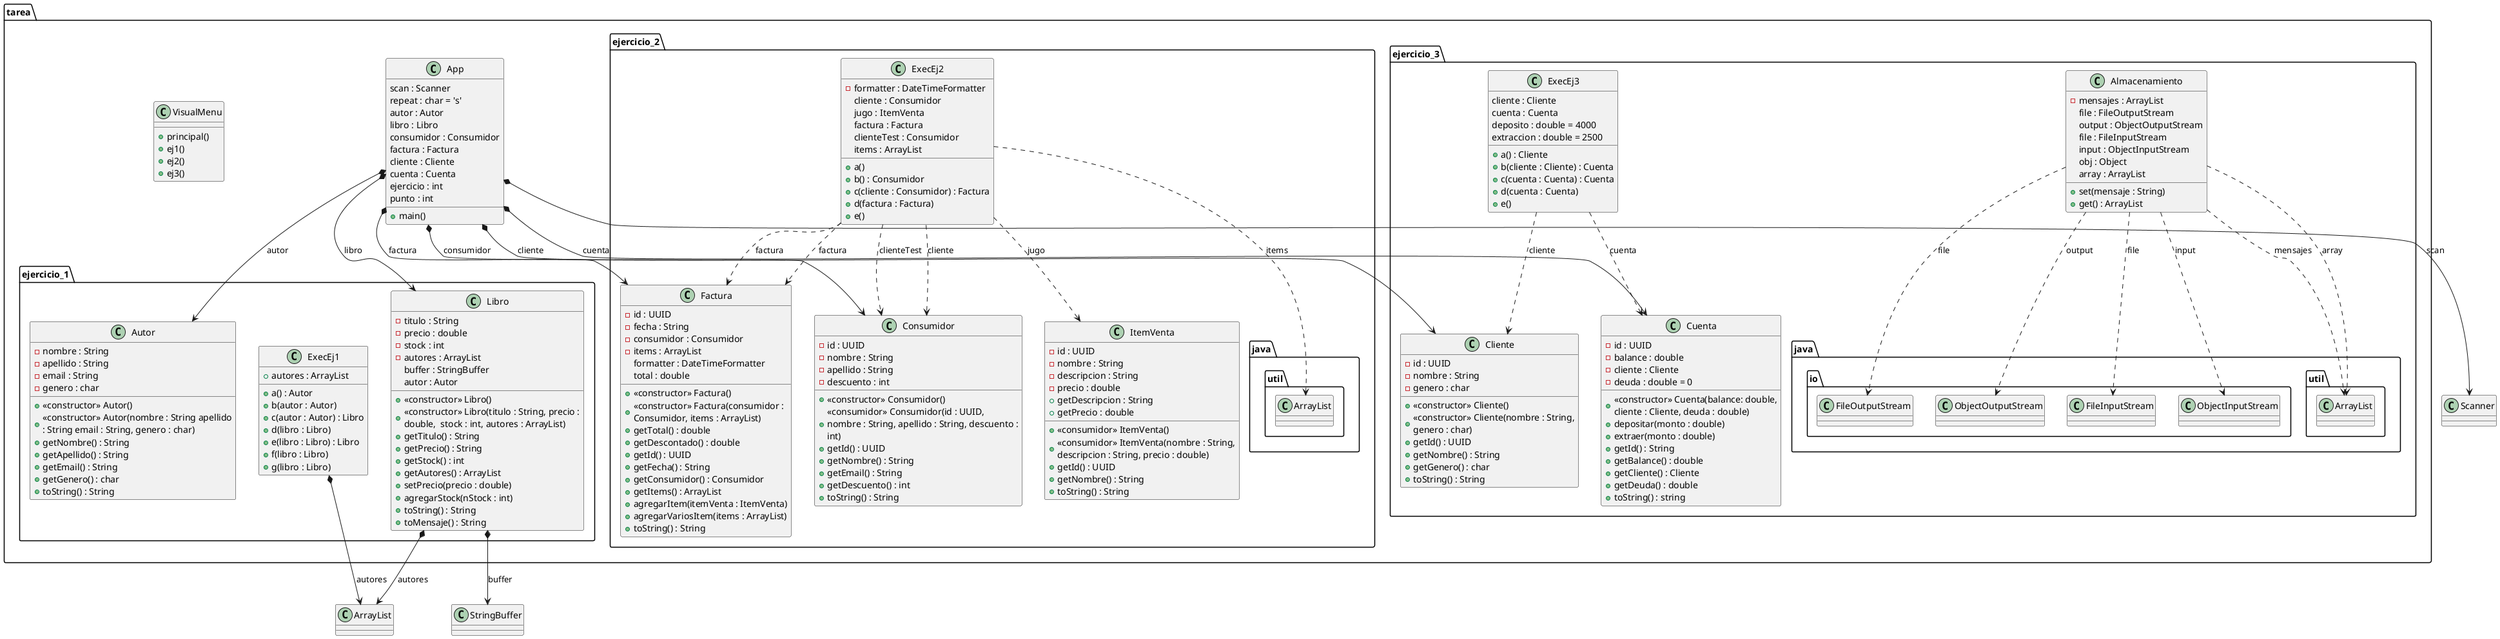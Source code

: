 @startuml uml
skinparam WrapWidth 300
package tarea {
    class App {
        scan : Scanner
        repeat : char = 's'
        autor : Autor
        libro : Libro
        consumidor : Consumidor
        factura : Factura
        cliente : Cliente
        cuenta : Cuenta
        ejercicio : int
        punto : int
        +main()
    }
    class VisualMenu {
        +principal()
        +ej1()
        +ej2()
        +ej3()
    }

    package ejercicio_1 {
        class Autor {
            -nombre : String
            -apellido : String
            -email : String
            -genero : char
            +<<constructor>> Autor()
            +<<constructor>> Autor(nombre : String apellido : String email : String, genero : char)
            +getNombre() : String
            +getApellido() : String
            +getEmail() : String
            +getGenero() : char
            +toString() : String
        }
        class ExecEj1 {
            +autores : ArrayList
            +a() : Autor
            +b(autor : Autor)
            +c(autor : Autor) : Libro
            +d(libro : Libro)
            +e(libro : Libro) : Libro
            +f(libro : Libro)
            +g(libro : Libro)
        }
        class Libro {
            -titulo : String
            -precio : double
            -stock : int
            -autores : ArrayList
            buffer : StringBuffer
            autor : Autor
            +<<constructor>> Libro()
            +<<constructor>> Libro(titulo : String, precio : double,  stock : int, autores : ArrayList)
            +getTitulo() : String
            +getPrecio() : String
            +getStock() : int
            +getAutores() : ArrayList
            +setPrecio(precio : double)
            +agregarStock(nStock : int)
            +toString() : String
            +toMensaje() : String
        }
    }

    package ejercicio_2 {
        class Consumidor {
            -id : UUID
            -nombre : String
            -apellido : String
            -descuento : int
            +<<constructor>> Consumidor()
            +<<consumidor>> Consumidor(id : UUID, nombre : String, apellido : String, descuento : int)
            +getId() : UUID
            +getNombre() : String
            +getEmail() : String
            +getDescuento() : int
            +toString() : String
        }
        class ExecEj2 {
            -formatter : DateTimeFormatter
            cliente : Consumidor
            jugo : ItemVenta
            factura : Factura
            clienteTest : Consumidor
            items : ArrayList
            +a()
            +b() : Consumidor
            +c(cliente : Consumidor) : Factura
            +d(factura : Factura)
            +e()
        }

        tarea.ejercicio_2.ExecEj2 ..> Consumidor : cliente
        tarea.ejercicio_2.ExecEj2 ..> ItemVenta : jugo
        tarea.ejercicio_2.ExecEj2 ..> Factura : factura
        tarea.ejercicio_2.ExecEj2 ..> Consumidor : clienteTest
        tarea.ejercicio_2.ExecEj2 ..> java.util.ArrayList : items
        tarea.ejercicio_2.ExecEj2 ..> Factura : factura
        class Factura {
            -id : UUID
            -fecha : String
            -consumidor : Consumidor
            -items : ArrayList
            formatter : DateTimeFormatter
            total : double
            +<<constructor>> Factura()
            +<<constructor>> Factura(consumidor : Consumidor, items : ArrayList)
            +getTotal() : double
            +getDescontado() : double
            +getId() : UUID
            +getFecha() : String
            +getConsumidor() : Consumidor
            +getItems() : ArrayList
            +agregarItem(itemVenta : ItemVenta)
            +agregarVariosItem(items : ArrayList)
            +toString() : String
        }
        class ItemVenta {
            -id : UUID
            -nombre : String
            -descripcion : String
            -precio : double
            +<<consumidor>> ItemVenta()
            +<<consumidor>> ItemVenta(nombre : String, descripcion : String, precio : double)
            +getId() : UUID
            +getNombre() : String
            +getDescripcion : String
            +getPrecio : double
            +toString() : String
        }
    }

    package ejercicio_3 {
        class Almacenamiento {
            -mensajes : ArrayList
            file : FileOutputStream
            output : ObjectOutputStream
            file : FileInputStream
            input : ObjectInputStream
            obj : Object
            array : ArrayList
            +set(mensaje : String)
            +get() : ArrayList
        }

        tarea.ejercicio_3.Almacenamiento ..> java.util.ArrayList : mensajes
        tarea.ejercicio_3.Almacenamiento ..> java.io.FileOutputStream : file
        tarea.ejercicio_3.Almacenamiento ..> java.io.ObjectOutputStream : output
        tarea.ejercicio_3.Almacenamiento ..> java.io.FileInputStream : file
        tarea.ejercicio_3.Almacenamiento ..> java.io.ObjectInputStream : input
        tarea.ejercicio_3.Almacenamiento ..> java.util.ArrayList : array
        class Cliente {
            -id : UUID
            -nombre : String
            -genero : char
            +<<constructor>> Cliente()
            +<<constructor>> Cliente(nombre : String, genero : char)
            +getId() : UUID
            +getNombre() : String
            +getGenero() : char
            +toString() : String
        }
        class Cuenta {
            -id : UUID
            -balance : double
            -cliente : Cliente
            -deuda : double = 0
            +<<constructor>> Cuenta(balance: double, cliente : Cliente, deuda : double)
            +depositar(monto : double)
            +extraer(monto : double)
            +getId() : String
            +getBalance() : double
            +getCliente() : Cliente
            +getDeuda() : double
            +toString() : string
        }
        class ExecEj3 {
            cliente : Cliente
            cuenta : Cuenta
            deposito : double = 4000
            extraccion : double = 2500
            +a() : Cliente
            +b(cliente : Cliente) : Cuenta
            +c(cuenta : Cuenta) : Cuenta
            +d(cuenta : Cuenta)
            +e()
        }

        tarea.ejercicio_3.ExecEj3 ..> Cliente : cliente
        tarea.ejercicio_3.ExecEj3 ..> Cuenta : cuenta
    }
}

App *--> Scanner : scan
App *--> Autor : autor
App *--> Libro : libro
App *--> Consumidor : consumidor
App *--> Factura : factura
App *--> Cliente : cliente
App *--> Cuenta : cuenta
ExecEj1 *--> ArrayList : autores
Libro *--> ArrayList : autores
Libro *--> StringBuffer : buffer
@enduml